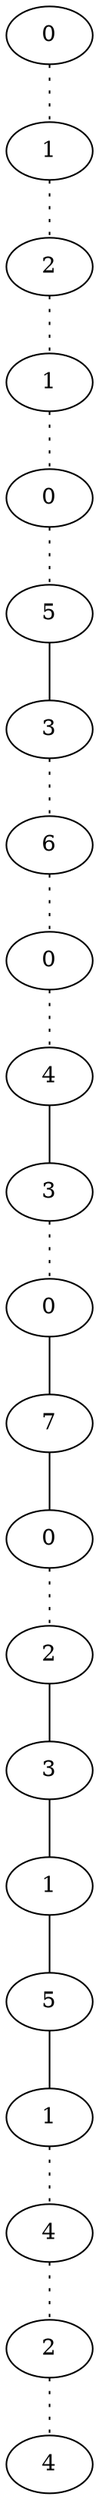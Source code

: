 graph {
a0[label=0];
a1[label=1];
a2[label=2];
a3[label=1];
a4[label=0];
a5[label=5];
a6[label=3];
a7[label=6];
a8[label=0];
a9[label=4];
a10[label=3];
a11[label=0];
a12[label=7];
a13[label=0];
a14[label=2];
a15[label=3];
a16[label=1];
a17[label=5];
a18[label=1];
a19[label=4];
a20[label=2];
a21[label=4];
a0 -- a1 [style=dotted];
a1 -- a2 [style=dotted];
a2 -- a3 [style=dotted];
a3 -- a4 [style=dotted];
a4 -- a5 [style=dotted];
a5 -- a6;
a6 -- a7 [style=dotted];
a7 -- a8 [style=dotted];
a8 -- a9 [style=dotted];
a9 -- a10;
a10 -- a11 [style=dotted];
a11 -- a12;
a12 -- a13;
a13 -- a14 [style=dotted];
a14 -- a15;
a15 -- a16;
a16 -- a17;
a17 -- a18;
a18 -- a19 [style=dotted];
a19 -- a20 [style=dotted];
a20 -- a21 [style=dotted];
}
